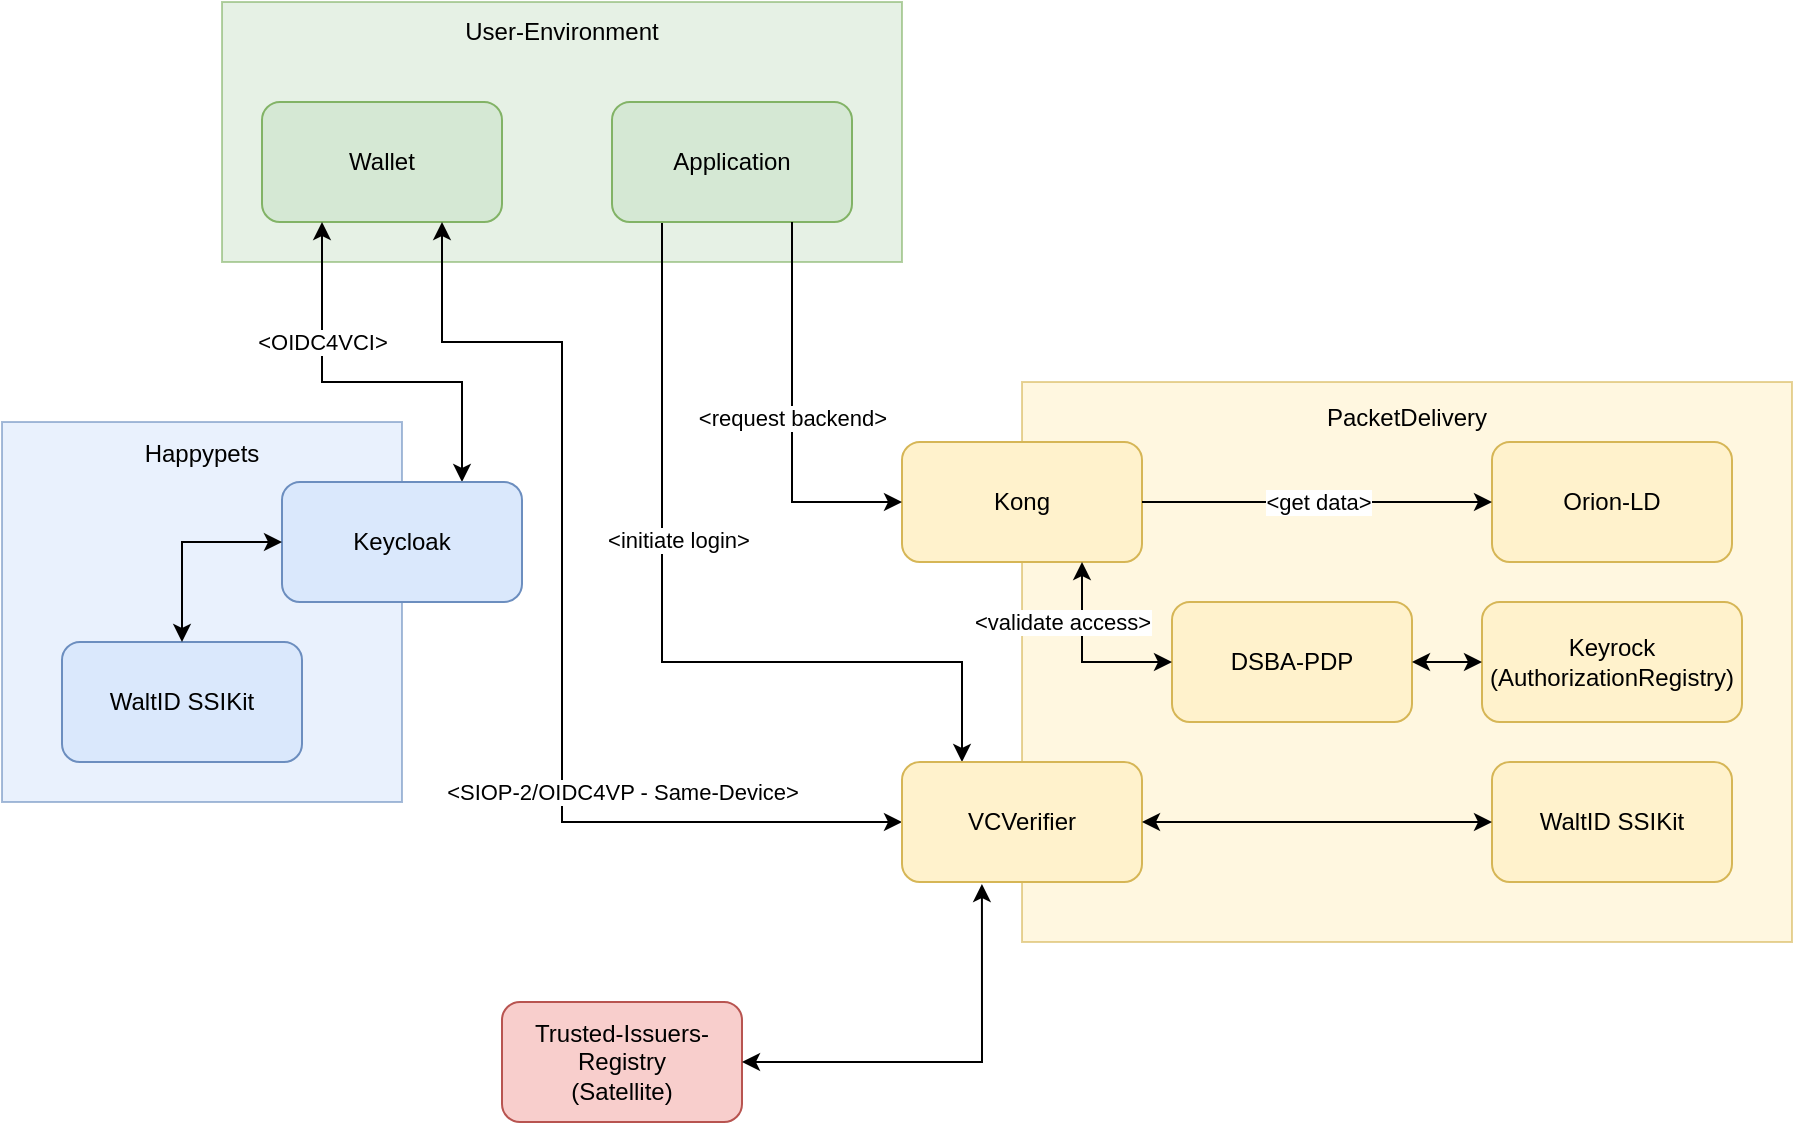 <mxfile version="21.0.10" type="device"><diagram name="Page-1" id="tbnd6GcOuTAoQqFS6ZF0"><mxGraphModel dx="1434" dy="756" grid="1" gridSize="10" guides="1" tooltips="1" connect="1" arrows="1" fold="1" page="1" pageScale="1" pageWidth="850" pageHeight="1100" math="0" shadow="0"><root><mxCell id="0"/><mxCell id="1" parent="0"/><mxCell id="CY8kjFUx2-ucLKSjw_ug-19" value="&lt;div&gt;User-Environment&lt;/div&gt;&lt;div&gt;&lt;br&gt;&lt;/div&gt;&lt;div&gt;&lt;br&gt;&lt;/div&gt;&lt;div&gt;&lt;br&gt;&lt;/div&gt;&lt;div&gt;&lt;br&gt;&lt;/div&gt;&lt;div&gt;&lt;br&gt;&lt;/div&gt;&lt;div&gt;&lt;br&gt;&lt;/div&gt;&lt;div&gt;&lt;br&gt;&lt;/div&gt;" style="rounded=0;whiteSpace=wrap;html=1;fillColor=#d5e8d4;strokeColor=#82b366;opacity=60;" vertex="1" parent="1"><mxGeometry x="110" y="110" width="340" height="130" as="geometry"/></mxCell><mxCell id="CY8kjFUx2-ucLKSjw_ug-18" value="Wallet" style="rounded=1;whiteSpace=wrap;html=1;fillColor=#d5e8d4;strokeColor=#82b366;" vertex="1" parent="1"><mxGeometry x="130" y="160" width="120" height="60" as="geometry"/></mxCell><mxCell id="CY8kjFUx2-ucLKSjw_ug-22" value="" style="endArrow=classic;startArrow=classic;html=1;rounded=0;entryX=0.25;entryY=1;entryDx=0;entryDy=0;exitX=0.75;exitY=0;exitDx=0;exitDy=0;" edge="1" parent="1" source="CY8kjFUx2-ucLKSjw_ug-13" target="CY8kjFUx2-ucLKSjw_ug-18"><mxGeometry width="50" height="50" relative="1" as="geometry"><mxPoint x="260" y="310" as="sourcePoint"/><mxPoint x="310" y="260" as="targetPoint"/><Array as="points"><mxPoint x="230" y="300"/><mxPoint x="160" y="300"/></Array></mxGeometry></mxCell><mxCell id="CY8kjFUx2-ucLKSjw_ug-23" value="&amp;lt;OIDC4VCI&amp;gt;" style="edgeLabel;html=1;align=center;verticalAlign=middle;resizable=0;points=[];" vertex="1" connectable="0" parent="CY8kjFUx2-ucLKSjw_ug-22"><mxGeometry x="-0.209" y="4" relative="1" as="geometry"><mxPoint x="-41" y="-24" as="offset"/></mxGeometry></mxCell><mxCell id="CY8kjFUx2-ucLKSjw_ug-24" value="" style="endArrow=classic;startArrow=classic;html=1;rounded=0;entryX=0.75;entryY=1;entryDx=0;entryDy=0;exitX=0;exitY=0.5;exitDx=0;exitDy=0;" edge="1" parent="1" source="CY8kjFUx2-ucLKSjw_ug-7" target="CY8kjFUx2-ucLKSjw_ug-18"><mxGeometry width="50" height="50" relative="1" as="geometry"><mxPoint x="370" y="550" as="sourcePoint"/><mxPoint x="420" y="500" as="targetPoint"/><Array as="points"><mxPoint x="380" y="520"/><mxPoint x="320" y="520"/><mxPoint x="280" y="520"/><mxPoint x="280" y="280"/><mxPoint x="220" y="280"/></Array></mxGeometry></mxCell><mxCell id="CY8kjFUx2-ucLKSjw_ug-25" value="&amp;lt;SIOP-2/OIDC4VP - Same-Device&amp;gt;" style="edgeLabel;html=1;align=center;verticalAlign=middle;resizable=0;points=[];" vertex="1" connectable="0" parent="CY8kjFUx2-ucLKSjw_ug-24"><mxGeometry x="-0.442" y="1" relative="1" as="geometry"><mxPoint x="8" y="-16" as="offset"/></mxGeometry></mxCell><mxCell id="CY8kjFUx2-ucLKSjw_ug-28" value="" style="endArrow=classic;startArrow=classic;html=1;rounded=0;exitX=0;exitY=0.5;exitDx=0;exitDy=0;entryX=0.25;entryY=0;entryDx=0;entryDy=0;" edge="1" parent="1" source="CY8kjFUx2-ucLKSjw_ug-26" target="CY8kjFUx2-ucLKSjw_ug-7"><mxGeometry width="50" height="50" relative="1" as="geometry"><mxPoint x="640" y="220" as="sourcePoint"/><mxPoint x="790" y="140" as="targetPoint"/><Array as="points"><mxPoint x="330" y="190"/><mxPoint x="330" y="440"/><mxPoint x="480" y="440"/></Array></mxGeometry></mxCell><mxCell id="CY8kjFUx2-ucLKSjw_ug-30" value="&amp;lt;initiate login&amp;gt;" style="edgeLabel;html=1;align=center;verticalAlign=middle;resizable=0;points=[];" vertex="1" connectable="0" parent="CY8kjFUx2-ucLKSjw_ug-28"><mxGeometry x="0.214" y="-4" relative="1" as="geometry"><mxPoint x="-6" y="-65" as="offset"/></mxGeometry></mxCell><mxCell id="CY8kjFUx2-ucLKSjw_ug-1" value="&lt;div&gt;PacketDelivery&lt;/div&gt;&lt;div&gt;&lt;br&gt;&lt;/div&gt;&lt;div&gt;&lt;br&gt;&lt;/div&gt;&lt;div&gt;&lt;br&gt;&lt;/div&gt;&lt;div&gt;&lt;br&gt;&lt;/div&gt;&lt;div&gt;&lt;br&gt;&lt;/div&gt;&lt;div&gt;&lt;br&gt;&lt;/div&gt;&lt;div&gt;&lt;br&gt;&lt;/div&gt;&lt;div&gt;&lt;br&gt;&lt;/div&gt;&lt;div&gt;&lt;br&gt;&lt;/div&gt;&lt;div&gt;&lt;br&gt;&lt;/div&gt;&lt;div&gt;&lt;br&gt;&lt;/div&gt;&lt;div&gt;&lt;br&gt;&lt;/div&gt;&lt;div&gt;&lt;br&gt;&lt;/div&gt;&lt;div&gt;&lt;br&gt;&lt;/div&gt;&lt;div&gt;&lt;br&gt;&lt;/div&gt;&lt;div&gt;&lt;br&gt;&lt;/div&gt;&lt;div&gt;&lt;br&gt;&lt;/div&gt;" style="rounded=0;whiteSpace=wrap;html=1;container=0;fillColor=#fff2cc;strokeColor=#d6b656;opacity=60;" vertex="1" parent="1"><mxGeometry x="510" y="300" width="385" height="280" as="geometry"/></mxCell><mxCell id="CY8kjFUx2-ucLKSjw_ug-2" value="&lt;div&gt;Orion-LD&lt;/div&gt;" style="rounded=1;whiteSpace=wrap;html=1;container=0;fillColor=#fff2cc;strokeColor=#d6b656;" vertex="1" parent="1"><mxGeometry x="745" y="330" width="120" height="60" as="geometry"/></mxCell><mxCell id="CY8kjFUx2-ucLKSjw_ug-3" value="&lt;div&gt;Kong&lt;/div&gt;" style="rounded=1;whiteSpace=wrap;html=1;container=0;fillColor=#fff2cc;strokeColor=#d6b656;" vertex="1" parent="1"><mxGeometry x="450" y="330" width="120" height="60" as="geometry"/></mxCell><mxCell id="CY8kjFUx2-ucLKSjw_ug-4" value="&lt;div&gt;Keyrock&lt;/div&gt;&lt;div&gt;(AuthorizationRegistry)&lt;br&gt;&lt;/div&gt;" style="rounded=1;whiteSpace=wrap;html=1;container=0;fillColor=#fff2cc;strokeColor=#d6b656;" vertex="1" parent="1"><mxGeometry x="740" y="410" width="130" height="60" as="geometry"/></mxCell><mxCell id="CY8kjFUx2-ucLKSjw_ug-5" value="DSBA-PDP" style="rounded=1;whiteSpace=wrap;html=1;container=0;fillColor=#fff2cc;strokeColor=#d6b656;" vertex="1" parent="1"><mxGeometry x="585" y="410" width="120" height="60" as="geometry"/></mxCell><mxCell id="CY8kjFUx2-ucLKSjw_ug-6" value="WaltID SSIKit" style="rounded=1;whiteSpace=wrap;html=1;container=0;fillColor=#fff2cc;strokeColor=#d6b656;" vertex="1" parent="1"><mxGeometry x="745" y="490" width="120" height="60" as="geometry"/></mxCell><mxCell id="CY8kjFUx2-ucLKSjw_ug-7" value="VCVerifier" style="rounded=1;whiteSpace=wrap;html=1;container=0;fillColor=#fff2cc;strokeColor=#d6b656;" vertex="1" parent="1"><mxGeometry x="450" y="490" width="120" height="60" as="geometry"/></mxCell><mxCell id="CY8kjFUx2-ucLKSjw_ug-26" value="Application" style="rounded=1;whiteSpace=wrap;html=1;fillColor=#d5e8d4;strokeColor=#82b366;" vertex="1" parent="1"><mxGeometry x="305" y="160" width="120" height="60" as="geometry"/></mxCell><mxCell id="CY8kjFUx2-ucLKSjw_ug-32" value="&amp;lt;request backend&amp;gt;" style="endArrow=classic;html=1;rounded=0;exitX=0.75;exitY=1;exitDx=0;exitDy=0;" edge="1" parent="1" source="CY8kjFUx2-ucLKSjw_ug-26" target="CY8kjFUx2-ucLKSjw_ug-3"><mxGeometry width="50" height="50" relative="1" as="geometry"><mxPoint x="420" y="320" as="sourcePoint"/><mxPoint x="470" y="270" as="targetPoint"/><Array as="points"><mxPoint x="395" y="360"/></Array></mxGeometry></mxCell><mxCell id="CY8kjFUx2-ucLKSjw_ug-33" value="" style="endArrow=classic;startArrow=classic;html=1;rounded=0;entryX=0;entryY=0.5;entryDx=0;entryDy=0;exitX=1;exitY=0.5;exitDx=0;exitDy=0;" edge="1" parent="1" source="CY8kjFUx2-ucLKSjw_ug-7" target="CY8kjFUx2-ucLKSjw_ug-6"><mxGeometry width="50" height="50" relative="1" as="geometry"><mxPoint x="630" y="670" as="sourcePoint"/><mxPoint x="680" y="620" as="targetPoint"/></mxGeometry></mxCell><mxCell id="CY8kjFUx2-ucLKSjw_ug-34" value="" style="endArrow=classic;startArrow=classic;html=1;rounded=0;entryX=0;entryY=0.5;entryDx=0;entryDy=0;" edge="1" parent="1" source="CY8kjFUx2-ucLKSjw_ug-5" target="CY8kjFUx2-ucLKSjw_ug-4"><mxGeometry width="50" height="50" relative="1" as="geometry"><mxPoint x="690" y="500" as="sourcePoint"/><mxPoint x="740" y="450" as="targetPoint"/></mxGeometry></mxCell><mxCell id="CY8kjFUx2-ucLKSjw_ug-35" value="&amp;lt;validate access&amp;gt;" style="endArrow=classic;startArrow=classic;html=1;rounded=0;entryX=0.75;entryY=1;entryDx=0;entryDy=0;exitX=0;exitY=0.5;exitDx=0;exitDy=0;" edge="1" parent="1" source="CY8kjFUx2-ucLKSjw_ug-5" target="CY8kjFUx2-ucLKSjw_ug-3"><mxGeometry x="0.368" y="10" width="50" height="50" relative="1" as="geometry"><mxPoint x="300" y="700" as="sourcePoint"/><mxPoint x="350" y="650" as="targetPoint"/><Array as="points"><mxPoint x="540" y="440"/></Array><mxPoint as="offset"/></mxGeometry></mxCell><mxCell id="CY8kjFUx2-ucLKSjw_ug-36" value="&amp;lt;get data&amp;gt;" style="endArrow=classic;html=1;rounded=0;exitX=1;exitY=0.5;exitDx=0;exitDy=0;entryX=0;entryY=0.5;entryDx=0;entryDy=0;" edge="1" parent="1" source="CY8kjFUx2-ucLKSjw_ug-3" target="CY8kjFUx2-ucLKSjw_ug-2"><mxGeometry width="50" height="50" relative="1" as="geometry"><mxPoint x="610" y="350" as="sourcePoint"/><mxPoint x="660" y="300" as="targetPoint"/></mxGeometry></mxCell><mxCell id="CY8kjFUx2-ucLKSjw_ug-37" value="&lt;div&gt;Trusted-Issuers-Registry&lt;/div&gt;&lt;div&gt;(Satellite)&lt;br&gt;&lt;/div&gt;" style="rounded=1;whiteSpace=wrap;html=1;fillColor=#f8cecc;strokeColor=#b85450;" vertex="1" parent="1"><mxGeometry x="250" y="610" width="120" height="60" as="geometry"/></mxCell><mxCell id="CY8kjFUx2-ucLKSjw_ug-39" value="" style="endArrow=classic;startArrow=classic;html=1;rounded=0;entryX=0.333;entryY=1.017;entryDx=0;entryDy=0;entryPerimeter=0;exitX=1;exitY=0.5;exitDx=0;exitDy=0;" edge="1" parent="1" source="CY8kjFUx2-ucLKSjw_ug-37" target="CY8kjFUx2-ucLKSjw_ug-7"><mxGeometry width="50" height="50" relative="1" as="geometry"><mxPoint x="390" y="650" as="sourcePoint"/><mxPoint x="440" y="600" as="targetPoint"/><Array as="points"><mxPoint x="490" y="640"/></Array></mxGeometry></mxCell><mxCell id="CY8kjFUx2-ucLKSjw_ug-10" value="&lt;div&gt;Happypets&lt;/div&gt;&lt;div&gt;&lt;br&gt;&lt;/div&gt;&lt;div&gt;&lt;br&gt;&lt;/div&gt;&lt;div&gt;&lt;br&gt;&lt;/div&gt;&lt;div&gt;&lt;br&gt;&lt;/div&gt;&lt;div&gt;&lt;br&gt;&lt;/div&gt;&lt;div&gt;&lt;br&gt;&lt;/div&gt;&lt;div&gt;&lt;br&gt;&lt;/div&gt;&lt;div&gt;&lt;br&gt;&lt;/div&gt;&lt;div&gt;&lt;br&gt;&lt;/div&gt;&lt;div&gt;&lt;br&gt;&lt;/div&gt;&lt;div&gt;&lt;br&gt;&lt;/div&gt;" style="rounded=0;whiteSpace=wrap;html=1;fillColor=#dae8fc;strokeColor=#6c8ebf;opacity=60;" vertex="1" parent="1"><mxGeometry y="320" width="200" height="190" as="geometry"/></mxCell><mxCell id="CY8kjFUx2-ucLKSjw_ug-12" value="WaltID SSIKit" style="rounded=1;whiteSpace=wrap;html=1;fillColor=#dae8fc;strokeColor=#6c8ebf;" vertex="1" parent="1"><mxGeometry x="30" y="430" width="120" height="60" as="geometry"/></mxCell><mxCell id="CY8kjFUx2-ucLKSjw_ug-13" value="Keycloak" style="rounded=1;whiteSpace=wrap;html=1;fillColor=#dae8fc;strokeColor=#6c8ebf;" vertex="1" parent="1"><mxGeometry x="140" y="350" width="120" height="60" as="geometry"/></mxCell><mxCell id="CY8kjFUx2-ucLKSjw_ug-20" value="" style="endArrow=classic;startArrow=classic;html=1;rounded=0;exitX=0.5;exitY=0;exitDx=0;exitDy=0;entryX=0;entryY=0.5;entryDx=0;entryDy=0;" edge="1" parent="1" source="CY8kjFUx2-ucLKSjw_ug-12" target="CY8kjFUx2-ucLKSjw_ug-13"><mxGeometry width="50" height="50" relative="1" as="geometry"><mxPoint x="80" y="260" as="sourcePoint"/><mxPoint x="130" y="210" as="targetPoint"/><Array as="points"><mxPoint x="90" y="380"/></Array></mxGeometry></mxCell></root></mxGraphModel></diagram></mxfile>